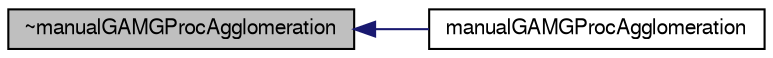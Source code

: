 digraph "~manualGAMGProcAgglomeration"
{
  bgcolor="transparent";
  edge [fontname="FreeSans",fontsize="10",labelfontname="FreeSans",labelfontsize="10"];
  node [fontname="FreeSans",fontsize="10",shape=record];
  rankdir="LR";
  Node10 [label="~manualGAMGProcAgglomeration",height=0.2,width=0.4,color="black", fillcolor="grey75", style="filled", fontcolor="black"];
  Node10 -> Node11 [dir="back",color="midnightblue",fontsize="10",style="solid",fontname="FreeSans"];
  Node11 [label="manualGAMGProcAgglomeration",height=0.2,width=0.4,color="black",URL="$a26986.html#a96a7b4f33c9d38ce12a84f0b58590d96",tooltip="Construct given agglomerator and controls. "];
}

